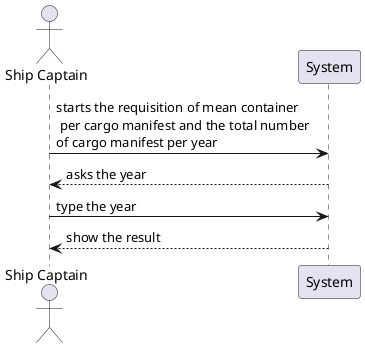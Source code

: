 @startuml
'https://plantuml.com/class-diagram
actor "Ship Captain" as SC
participant "System" as SY

SC -> SY : starts the requisition of mean container \n per cargo manifest and the total number \nof cargo manifest per year
SY --> SC : asks the year
SC -> SY : type the year
SY --> SC : show the result

@enduml